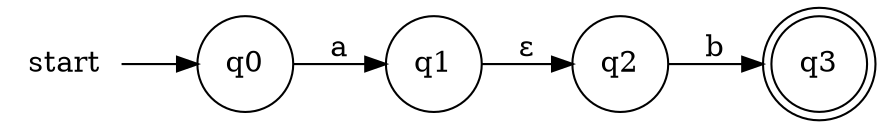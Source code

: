 digraph fsm {
rankdir="LR";
start [shape="plaintext",label="start"];
start->0;
0[shape="circle",label="q0"];
1[shape="circle",label="q1"];
2[shape="circle",label="q2"];
3[shape="doublecircle",label="q3"];
1->2[label="ε"];
0->1[label="a"];
2->3[label="b"];
}

